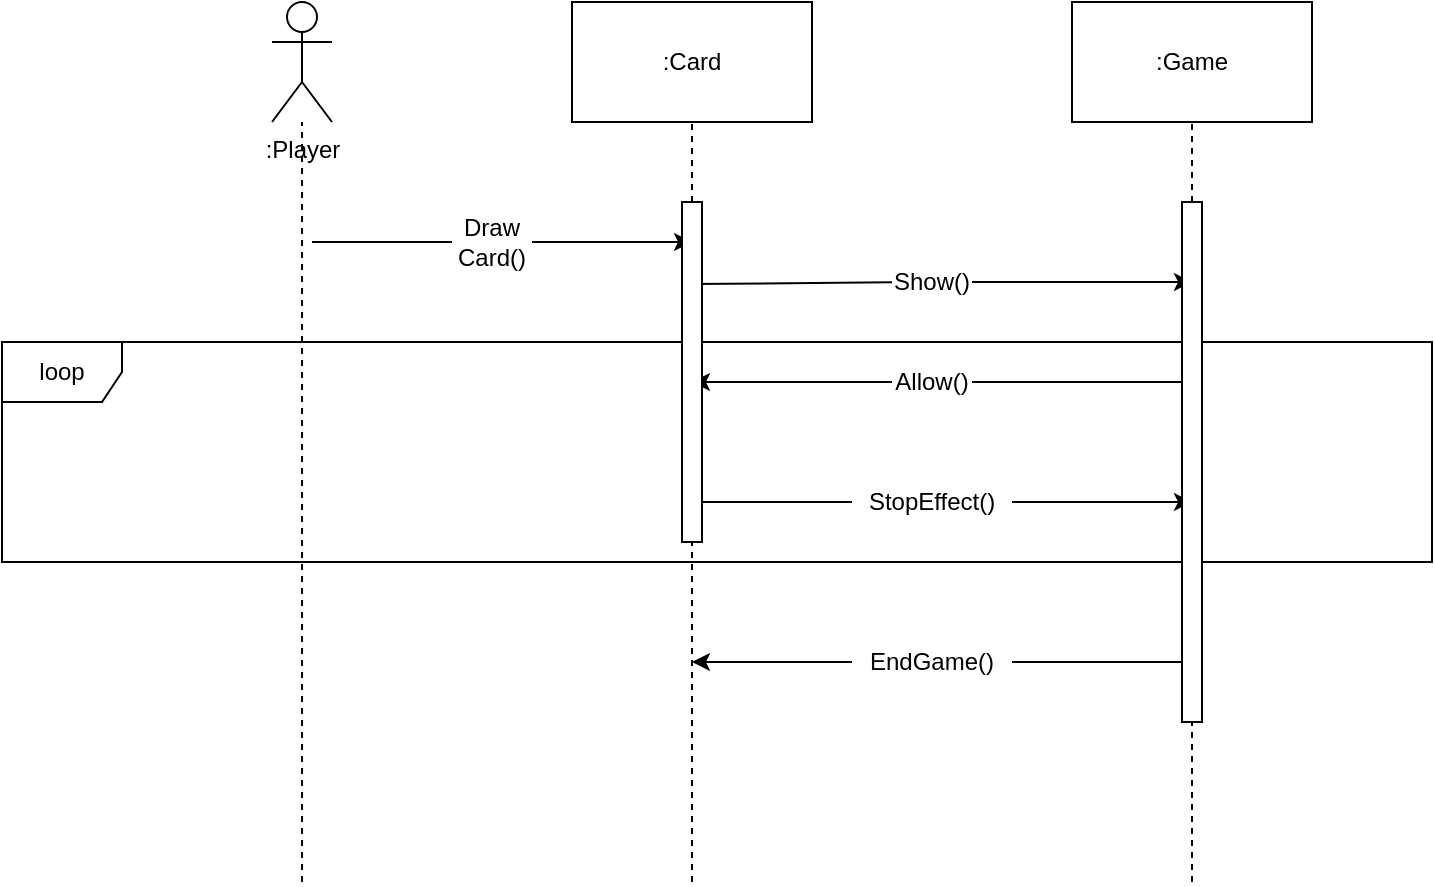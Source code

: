 <mxfile version="14.5.10" type="github">
  <diagram id="kgpKYQtTHZ0yAKxKKP6v" name="Page-1">
    <mxGraphModel dx="920" dy="2767" grid="1" gridSize="10" guides="1" tooltips="1" connect="1" arrows="1" fold="1" page="1" pageScale="1" pageWidth="850" pageHeight="1100" math="0" shadow="0">
      <root>
        <mxCell id="0" />
        <mxCell id="1" parent="0" />
        <mxCell id="dDBOgY_zk2_Im2sQuyEP-4" value="loop" style="shape=umlFrame;whiteSpace=wrap;html=1;" vertex="1" parent="1">
          <mxGeometry x="68" y="-1990" width="715" height="110" as="geometry" />
        </mxCell>
        <mxCell id="GzjSDeKJ6AqIL0bkEVxT-1" value=":Player" style="shape=umlActor;verticalLabelPosition=bottom;verticalAlign=top;html=1;outlineConnect=0;" parent="1" vertex="1">
          <mxGeometry x="203" y="-2160" width="30" height="60" as="geometry" />
        </mxCell>
        <mxCell id="GzjSDeKJ6AqIL0bkEVxT-2" value="" style="endArrow=none;dashed=1;html=1;" parent="1" target="GzjSDeKJ6AqIL0bkEVxT-1" edge="1">
          <mxGeometry width="50" height="50" relative="1" as="geometry">
            <mxPoint x="218" y="-1720" as="sourcePoint" />
            <mxPoint x="200" y="-920" as="targetPoint" />
          </mxGeometry>
        </mxCell>
        <mxCell id="GzjSDeKJ6AqIL0bkEVxT-4" value="" style="rounded=0;whiteSpace=wrap;html=1;" parent="1" vertex="1">
          <mxGeometry x="353" y="-2160" width="120" height="60" as="geometry" />
        </mxCell>
        <mxCell id="GzjSDeKJ6AqIL0bkEVxT-5" value=":Card" style="text;html=1;strokeColor=none;fillColor=none;align=center;verticalAlign=middle;whiteSpace=wrap;rounded=0;" parent="1" vertex="1">
          <mxGeometry x="393" y="-2140" width="40" height="20" as="geometry" />
        </mxCell>
        <mxCell id="GzjSDeKJ6AqIL0bkEVxT-6" value="" style="rounded=0;whiteSpace=wrap;html=1;" parent="1" vertex="1">
          <mxGeometry x="603" y="-2160" width="120" height="60" as="geometry" />
        </mxCell>
        <mxCell id="GzjSDeKJ6AqIL0bkEVxT-7" value=":Game" style="text;html=1;strokeColor=none;fillColor=none;align=center;verticalAlign=middle;whiteSpace=wrap;rounded=0;" parent="1" vertex="1">
          <mxGeometry x="643" y="-2140" width="40" height="20" as="geometry" />
        </mxCell>
        <mxCell id="GzjSDeKJ6AqIL0bkEVxT-8" value="" style="endArrow=none;dashed=1;html=1;entryX=0.5;entryY=1;entryDx=0;entryDy=0;startArrow=none;" parent="1" target="GzjSDeKJ6AqIL0bkEVxT-4" edge="1" source="dDBOgY_zk2_Im2sQuyEP-15">
          <mxGeometry width="50" height="50" relative="1" as="geometry">
            <mxPoint x="413" y="-44" as="sourcePoint" />
            <mxPoint x="438" y="-2100" as="targetPoint" />
          </mxGeometry>
        </mxCell>
        <mxCell id="GzjSDeKJ6AqIL0bkEVxT-9" value="" style="endArrow=none;dashed=1;html=1;startArrow=none;" parent="1" edge="1" source="dDBOgY_zk2_Im2sQuyEP-17">
          <mxGeometry width="50" height="50" relative="1" as="geometry">
            <mxPoint x="663" y="-24" as="sourcePoint" />
            <mxPoint x="663" y="-2100" as="targetPoint" />
          </mxGeometry>
        </mxCell>
        <mxCell id="GzjSDeKJ6AqIL0bkEVxT-10" value="" style="endArrow=classic;html=1;startArrow=none;" parent="1" source="GzjSDeKJ6AqIL0bkEVxT-12" edge="1">
          <mxGeometry width="50" height="50" relative="1" as="geometry">
            <mxPoint x="223" y="-2040" as="sourcePoint" />
            <mxPoint x="413" y="-2040" as="targetPoint" />
          </mxGeometry>
        </mxCell>
        <mxCell id="GzjSDeKJ6AqIL0bkEVxT-12" value="Draw Card()" style="text;html=1;strokeColor=none;fillColor=none;align=center;verticalAlign=middle;whiteSpace=wrap;rounded=0;" parent="1" vertex="1">
          <mxGeometry x="293" y="-2050" width="40" height="20" as="geometry" />
        </mxCell>
        <mxCell id="GzjSDeKJ6AqIL0bkEVxT-13" value="" style="endArrow=none;html=1;" parent="1" target="GzjSDeKJ6AqIL0bkEVxT-12" edge="1">
          <mxGeometry width="50" height="50" relative="1" as="geometry">
            <mxPoint x="223" y="-2040" as="sourcePoint" />
            <mxPoint x="413" y="-2040" as="targetPoint" />
          </mxGeometry>
        </mxCell>
        <mxCell id="GzjSDeKJ6AqIL0bkEVxT-14" value="" style="endArrow=classic;html=1;startArrow=none;" parent="1" source="GzjSDeKJ6AqIL0bkEVxT-15" edge="1">
          <mxGeometry width="50" height="50" relative="1" as="geometry">
            <mxPoint x="413" y="-2015" as="sourcePoint" />
            <mxPoint x="663" y="-2020" as="targetPoint" />
          </mxGeometry>
        </mxCell>
        <mxCell id="GzjSDeKJ6AqIL0bkEVxT-15" value="Show()" style="text;html=1;strokeColor=none;fillColor=none;align=center;verticalAlign=middle;whiteSpace=wrap;rounded=0;" parent="1" vertex="1">
          <mxGeometry x="513" y="-2030" width="40" height="20" as="geometry" />
        </mxCell>
        <mxCell id="GzjSDeKJ6AqIL0bkEVxT-17" value="" style="endArrow=none;html=1;" parent="1" target="GzjSDeKJ6AqIL0bkEVxT-15" edge="1">
          <mxGeometry width="50" height="50" relative="1" as="geometry">
            <mxPoint x="413" y="-2019" as="sourcePoint" />
            <mxPoint x="663" y="-2015" as="targetPoint" />
          </mxGeometry>
        </mxCell>
        <mxCell id="dDBOgY_zk2_Im2sQuyEP-1" value="" style="endArrow=classic;html=1;startArrow=none;" edge="1" parent="1" source="dDBOgY_zk2_Im2sQuyEP-2">
          <mxGeometry width="50" height="50" relative="1" as="geometry">
            <mxPoint x="663" y="-1970" as="sourcePoint" />
            <mxPoint x="413" y="-1970" as="targetPoint" />
          </mxGeometry>
        </mxCell>
        <mxCell id="dDBOgY_zk2_Im2sQuyEP-2" value="Allow()" style="text;html=1;strokeColor=none;fillColor=none;align=center;verticalAlign=middle;whiteSpace=wrap;rounded=0;" vertex="1" parent="1">
          <mxGeometry x="513" y="-1980" width="40" height="20" as="geometry" />
        </mxCell>
        <mxCell id="dDBOgY_zk2_Im2sQuyEP-3" value="" style="endArrow=none;html=1;" edge="1" parent="1" target="dDBOgY_zk2_Im2sQuyEP-2">
          <mxGeometry width="50" height="50" relative="1" as="geometry">
            <mxPoint x="663" y="-1970" as="sourcePoint" />
            <mxPoint x="413" y="-1970" as="targetPoint" />
          </mxGeometry>
        </mxCell>
        <mxCell id="dDBOgY_zk2_Im2sQuyEP-8" value="" style="endArrow=classic;html=1;startArrow=none;" edge="1" parent="1">
          <mxGeometry width="50" height="50" relative="1" as="geometry">
            <mxPoint x="573" y="-1910" as="sourcePoint" />
            <mxPoint x="663" y="-1910" as="targetPoint" />
          </mxGeometry>
        </mxCell>
        <mxCell id="dDBOgY_zk2_Im2sQuyEP-9" value="StopEffect()" style="text;html=1;strokeColor=none;fillColor=none;align=center;verticalAlign=middle;whiteSpace=wrap;rounded=0;" vertex="1" parent="1">
          <mxGeometry x="513" y="-1920" width="40" height="20" as="geometry" />
        </mxCell>
        <mxCell id="dDBOgY_zk2_Im2sQuyEP-11" value="" style="endArrow=none;html=1;" edge="1" parent="1">
          <mxGeometry width="50" height="50" relative="1" as="geometry">
            <mxPoint x="413" y="-1910" as="sourcePoint" />
            <mxPoint x="493" y="-1910" as="targetPoint" />
          </mxGeometry>
        </mxCell>
        <mxCell id="dDBOgY_zk2_Im2sQuyEP-12" value="" style="endArrow=classic;html=1;startArrow=none;" edge="1" parent="1">
          <mxGeometry width="50" height="50" relative="1" as="geometry">
            <mxPoint x="493" y="-1830" as="sourcePoint" />
            <mxPoint x="413" y="-1830" as="targetPoint" />
          </mxGeometry>
        </mxCell>
        <mxCell id="dDBOgY_zk2_Im2sQuyEP-13" value="EndGame()" style="text;html=1;strokeColor=none;fillColor=none;align=center;verticalAlign=middle;whiteSpace=wrap;rounded=0;" vertex="1" parent="1">
          <mxGeometry x="513" y="-1840" width="40" height="20" as="geometry" />
        </mxCell>
        <mxCell id="dDBOgY_zk2_Im2sQuyEP-14" value="" style="endArrow=none;html=1;" edge="1" parent="1">
          <mxGeometry width="50" height="50" relative="1" as="geometry">
            <mxPoint x="663" y="-1830" as="sourcePoint" />
            <mxPoint x="573" y="-1830" as="targetPoint" />
          </mxGeometry>
        </mxCell>
        <mxCell id="dDBOgY_zk2_Im2sQuyEP-15" value="" style="html=1;points=[];perimeter=orthogonalPerimeter;" vertex="1" parent="1">
          <mxGeometry x="408" y="-2060" width="10" height="170" as="geometry" />
        </mxCell>
        <mxCell id="dDBOgY_zk2_Im2sQuyEP-16" value="" style="endArrow=none;dashed=1;html=1;entryX=0.5;entryY=1;entryDx=0;entryDy=0;" edge="1" parent="1" target="dDBOgY_zk2_Im2sQuyEP-15">
          <mxGeometry width="50" height="50" relative="1" as="geometry">
            <mxPoint x="413" y="-1720" as="sourcePoint" />
            <mxPoint x="413" y="-2100" as="targetPoint" />
          </mxGeometry>
        </mxCell>
        <mxCell id="dDBOgY_zk2_Im2sQuyEP-17" value="" style="html=1;points=[];perimeter=orthogonalPerimeter;" vertex="1" parent="1">
          <mxGeometry x="658" y="-2060" width="10" height="260" as="geometry" />
        </mxCell>
        <mxCell id="dDBOgY_zk2_Im2sQuyEP-18" value="" style="endArrow=none;dashed=1;html=1;" edge="1" parent="1" target="dDBOgY_zk2_Im2sQuyEP-17">
          <mxGeometry width="50" height="50" relative="1" as="geometry">
            <mxPoint x="663" y="-1720" as="sourcePoint" />
            <mxPoint x="663" y="-2100" as="targetPoint" />
          </mxGeometry>
        </mxCell>
      </root>
    </mxGraphModel>
  </diagram>
</mxfile>
